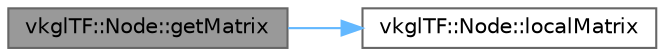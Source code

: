 digraph "vkglTF::Node::getMatrix"
{
 // LATEX_PDF_SIZE
  bgcolor="transparent";
  edge [fontname=Helvetica,fontsize=10,labelfontname=Helvetica,labelfontsize=10];
  node [fontname=Helvetica,fontsize=10,shape=box,height=0.2,width=0.4];
  rankdir="LR";
  Node1 [id="Node000001",label="vkglTF::Node::getMatrix",height=0.2,width=0.4,color="gray40", fillcolor="grey60", style="filled", fontcolor="black",tooltip=" "];
  Node1 -> Node2 [id="edge1_Node000001_Node000002",color="steelblue1",style="solid",tooltip=" "];
  Node2 [id="Node000002",label="vkglTF::Node::localMatrix",height=0.2,width=0.4,color="grey40", fillcolor="white", style="filled",URL="$structvkgl_t_f_1_1_node.html#afac4520b94366fc4eaac85ecc257af06",tooltip=" "];
}
